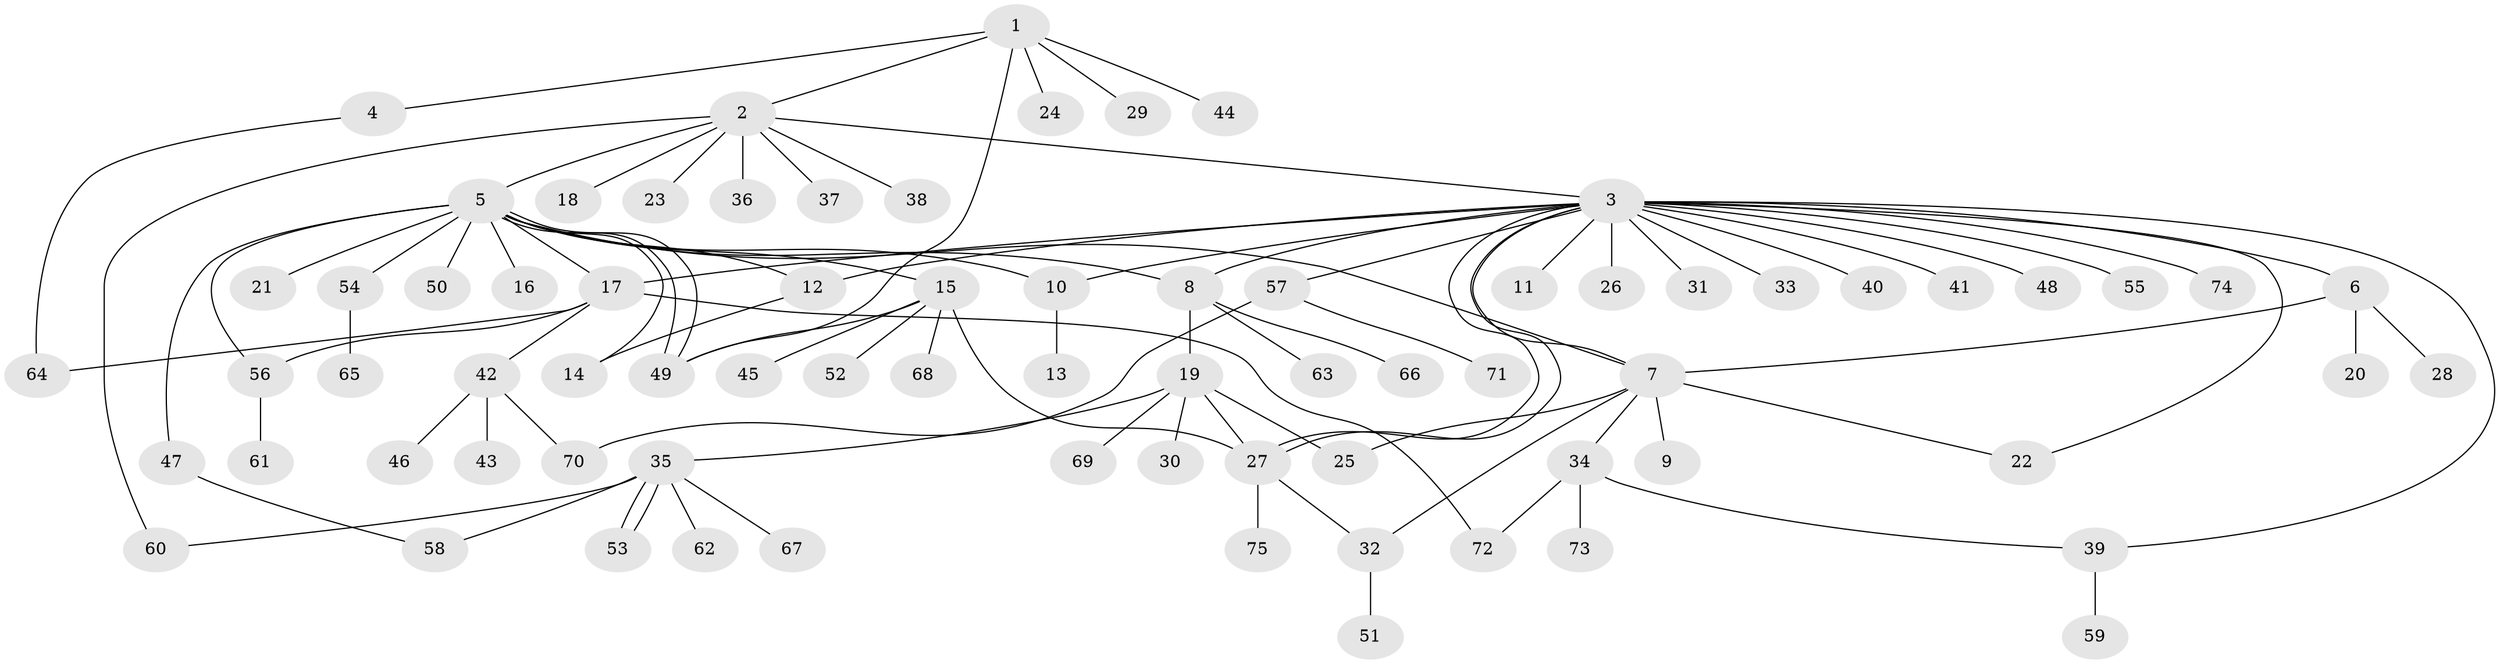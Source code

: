 // coarse degree distribution, {4: 0.16666666666666666, 5: 0.03333333333333333, 9: 0.03333333333333333, 11: 0.03333333333333333, 8: 0.03333333333333333, 6: 0.03333333333333333, 2: 0.36666666666666664, 3: 0.1, 1: 0.2}
// Generated by graph-tools (version 1.1) at 2025/50/03/04/25 22:50:35]
// undirected, 75 vertices, 98 edges
graph export_dot {
  node [color=gray90,style=filled];
  1;
  2;
  3;
  4;
  5;
  6;
  7;
  8;
  9;
  10;
  11;
  12;
  13;
  14;
  15;
  16;
  17;
  18;
  19;
  20;
  21;
  22;
  23;
  24;
  25;
  26;
  27;
  28;
  29;
  30;
  31;
  32;
  33;
  34;
  35;
  36;
  37;
  38;
  39;
  40;
  41;
  42;
  43;
  44;
  45;
  46;
  47;
  48;
  49;
  50;
  51;
  52;
  53;
  54;
  55;
  56;
  57;
  58;
  59;
  60;
  61;
  62;
  63;
  64;
  65;
  66;
  67;
  68;
  69;
  70;
  71;
  72;
  73;
  74;
  75;
  1 -- 2;
  1 -- 4;
  1 -- 24;
  1 -- 29;
  1 -- 44;
  1 -- 49;
  2 -- 3;
  2 -- 5;
  2 -- 18;
  2 -- 23;
  2 -- 36;
  2 -- 37;
  2 -- 38;
  2 -- 60;
  3 -- 6;
  3 -- 7;
  3 -- 8;
  3 -- 10;
  3 -- 11;
  3 -- 12;
  3 -- 17;
  3 -- 22;
  3 -- 26;
  3 -- 27;
  3 -- 27;
  3 -- 31;
  3 -- 33;
  3 -- 39;
  3 -- 40;
  3 -- 41;
  3 -- 48;
  3 -- 55;
  3 -- 57;
  3 -- 74;
  4 -- 64;
  5 -- 7;
  5 -- 8;
  5 -- 10;
  5 -- 12;
  5 -- 14;
  5 -- 15;
  5 -- 16;
  5 -- 17;
  5 -- 21;
  5 -- 47;
  5 -- 49;
  5 -- 49;
  5 -- 50;
  5 -- 54;
  5 -- 56;
  6 -- 7;
  6 -- 20;
  6 -- 28;
  7 -- 9;
  7 -- 22;
  7 -- 25;
  7 -- 32;
  7 -- 34;
  8 -- 19;
  8 -- 63;
  8 -- 66;
  10 -- 13;
  12 -- 14;
  15 -- 27;
  15 -- 45;
  15 -- 49;
  15 -- 52;
  15 -- 68;
  17 -- 42;
  17 -- 56;
  17 -- 64;
  17 -- 72;
  19 -- 25;
  19 -- 27;
  19 -- 30;
  19 -- 35;
  19 -- 69;
  27 -- 32;
  27 -- 75;
  32 -- 51;
  34 -- 39;
  34 -- 72;
  34 -- 73;
  35 -- 53;
  35 -- 53;
  35 -- 58;
  35 -- 60;
  35 -- 62;
  35 -- 67;
  39 -- 59;
  42 -- 43;
  42 -- 46;
  42 -- 70;
  47 -- 58;
  54 -- 65;
  56 -- 61;
  57 -- 70;
  57 -- 71;
}
